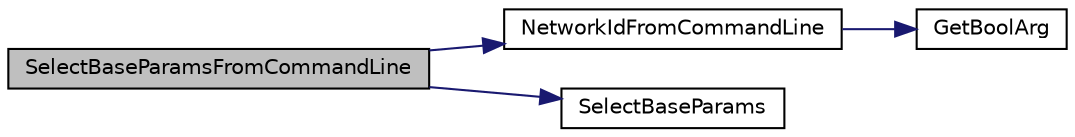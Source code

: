 digraph "SelectBaseParamsFromCommandLine"
{
  edge [fontname="Helvetica",fontsize="10",labelfontname="Helvetica",labelfontsize="10"];
  node [fontname="Helvetica",fontsize="10",shape=record];
  rankdir="LR";
  Node22 [label="SelectBaseParamsFromCommandLine",height=0.2,width=0.4,color="black", fillcolor="grey75", style="filled", fontcolor="black"];
  Node22 -> Node23 [color="midnightblue",fontsize="10",style="solid",fontname="Helvetica"];
  Node23 [label="NetworkIdFromCommandLine",height=0.2,width=0.4,color="black", fillcolor="white", style="filled",URL="$chainparamsbase_8cpp.html#a564d464052fc11d3bca1c87098934f39",tooltip="Looks for -regtest or -testnet and returns the appropriate Network ID. "];
  Node23 -> Node24 [color="midnightblue",fontsize="10",style="solid",fontname="Helvetica"];
  Node24 [label="GetBoolArg",height=0.2,width=0.4,color="black", fillcolor="white", style="filled",URL="$util_8cpp.html#a64d956f1dda7f9a80ab5d594532b906d",tooltip="Return boolean argument or default value. "];
  Node22 -> Node25 [color="midnightblue",fontsize="10",style="solid",fontname="Helvetica"];
  Node25 [label="SelectBaseParams",height=0.2,width=0.4,color="black", fillcolor="white", style="filled",URL="$chainparamsbase_8cpp.html#ac7440f589a328bf35d832bc05a446ebd",tooltip="Sets the params returned by Params() to those for the given network. "];
}
